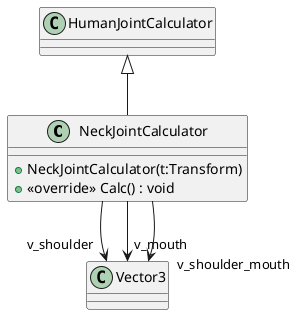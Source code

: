 @startuml
class NeckJointCalculator {
    + NeckJointCalculator(t:Transform)
    + <<override>> Calc() : void
}
HumanJointCalculator <|-- NeckJointCalculator
NeckJointCalculator --> "v_shoulder" Vector3
NeckJointCalculator --> "v_mouth" Vector3
NeckJointCalculator --> "v_shoulder_mouth" Vector3
@enduml
